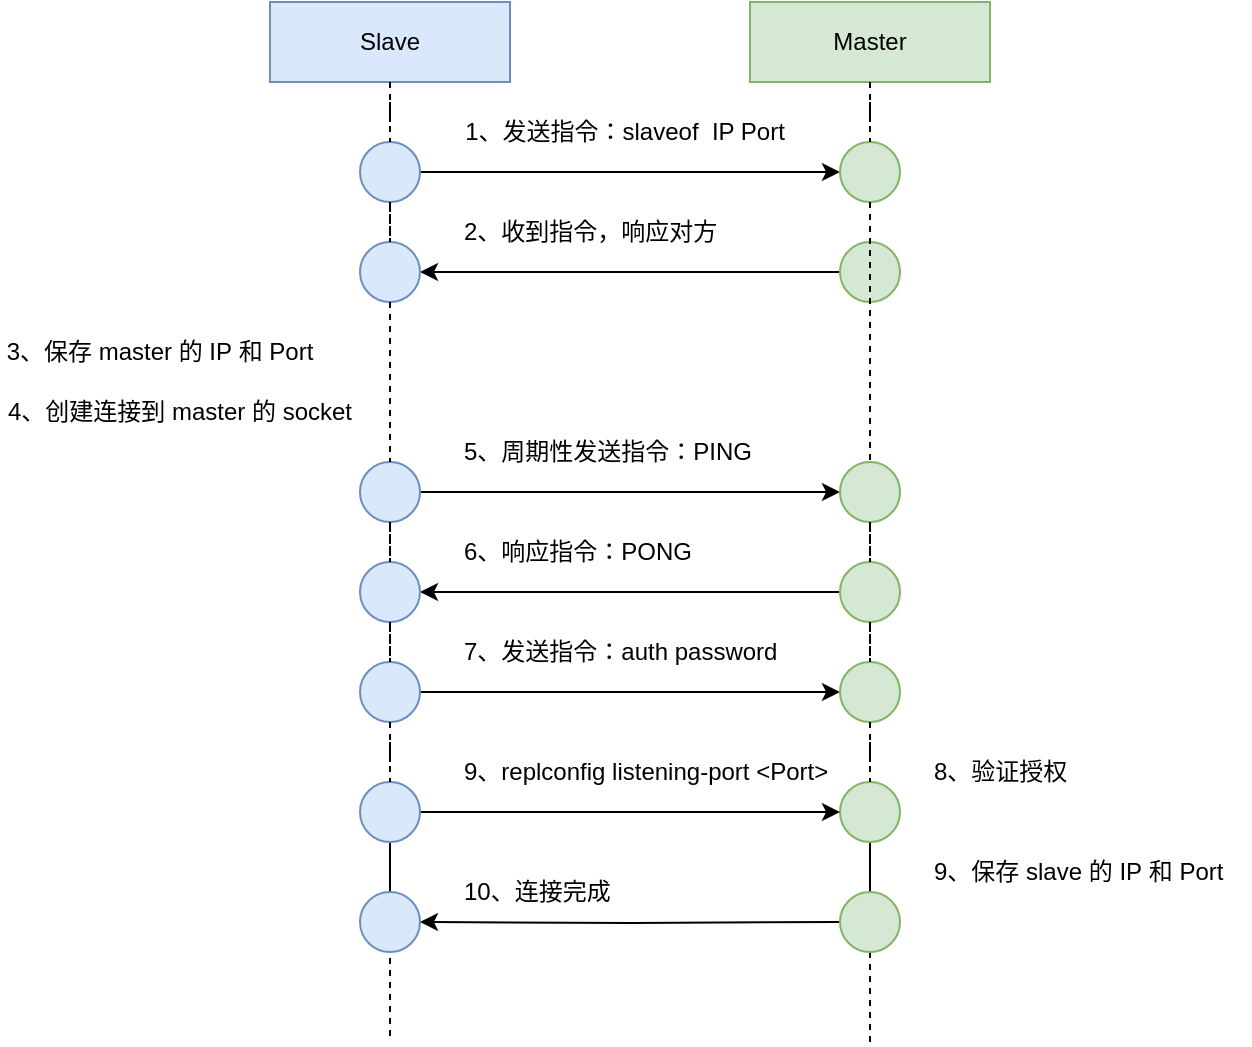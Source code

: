 <mxfile version="15.4.0" type="device"><diagram id="kgpKYQtTHZ0yAKxKKP6v" name="Page-1"><mxGraphModel dx="1086" dy="846" grid="1" gridSize="10" guides="1" tooltips="1" connect="1" arrows="1" fold="1" page="1" pageScale="1" pageWidth="850" pageHeight="1100" math="0" shadow="0"><root><mxCell id="0"/><mxCell id="1" parent="0"/><mxCell id="7xFXw0kGKb1fyQ8G99Ds-3" style="edgeStyle=orthogonalEdgeStyle;rounded=0;orthogonalLoop=1;jettySize=auto;html=1;exitX=0.5;exitY=1;exitDx=0;exitDy=0;endArrow=none;endFill=0;dashed=1;startArrow=none;" edge="1" parent="1"><mxGeometry relative="1" as="geometry"><mxPoint x="220" y="640" as="targetPoint"/><mxPoint x="220" y="580" as="sourcePoint"/></mxGeometry></mxCell><mxCell id="7xFXw0kGKb1fyQ8G99Ds-1" value="Slave" style="rounded=0;whiteSpace=wrap;html=1;fillColor=#dae8fc;strokeColor=#6c8ebf;" vertex="1" parent="1"><mxGeometry x="160" y="120" width="120" height="40" as="geometry"/></mxCell><mxCell id="7xFXw0kGKb1fyQ8G99Ds-4" style="edgeStyle=orthogonalEdgeStyle;rounded=0;orthogonalLoop=1;jettySize=auto;html=1;exitX=0.5;exitY=1;exitDx=0;exitDy=0;dashed=1;endArrow=none;endFill=0;startArrow=none;" edge="1" parent="1" source="7xFXw0kGKb1fyQ8G99Ds-46"><mxGeometry relative="1" as="geometry"><mxPoint x="460" y="640" as="targetPoint"/></mxGeometry></mxCell><mxCell id="7xFXw0kGKb1fyQ8G99Ds-2" value="Master" style="rounded=0;whiteSpace=wrap;html=1;fillColor=#d5e8d4;strokeColor=#82b366;" vertex="1" parent="1"><mxGeometry x="400" y="120" width="120" height="40" as="geometry"/></mxCell><mxCell id="7xFXw0kGKb1fyQ8G99Ds-9" style="edgeStyle=orthogonalEdgeStyle;rounded=0;orthogonalLoop=1;jettySize=auto;html=1;exitX=1;exitY=0.5;exitDx=0;exitDy=0;entryX=0;entryY=0.5;entryDx=0;entryDy=0;endArrow=classic;endFill=1;" edge="1" parent="1" source="7xFXw0kGKb1fyQ8G99Ds-5" target="7xFXw0kGKb1fyQ8G99Ds-7"><mxGeometry relative="1" as="geometry"/></mxCell><mxCell id="7xFXw0kGKb1fyQ8G99Ds-5" value="" style="ellipse;whiteSpace=wrap;html=1;aspect=fixed;fillColor=#dae8fc;strokeColor=#6c8ebf;" vertex="1" parent="1"><mxGeometry x="205" y="190" width="30" height="30" as="geometry"/></mxCell><mxCell id="7xFXw0kGKb1fyQ8G99Ds-6" value="" style="edgeStyle=orthogonalEdgeStyle;rounded=0;orthogonalLoop=1;jettySize=auto;html=1;exitX=0.5;exitY=1;exitDx=0;exitDy=0;endArrow=none;endFill=0;dashed=1;" edge="1" parent="1" source="7xFXw0kGKb1fyQ8G99Ds-1" target="7xFXw0kGKb1fyQ8G99Ds-5"><mxGeometry relative="1" as="geometry"><mxPoint x="220" y="530" as="targetPoint"/><mxPoint x="220" y="160" as="sourcePoint"/></mxGeometry></mxCell><mxCell id="7xFXw0kGKb1fyQ8G99Ds-7" value="" style="ellipse;whiteSpace=wrap;html=1;aspect=fixed;fillColor=#d5e8d4;strokeColor=#82b366;" vertex="1" parent="1"><mxGeometry x="445" y="190" width="30" height="30" as="geometry"/></mxCell><mxCell id="7xFXw0kGKb1fyQ8G99Ds-8" value="" style="edgeStyle=orthogonalEdgeStyle;rounded=0;orthogonalLoop=1;jettySize=auto;html=1;exitX=0.5;exitY=1;exitDx=0;exitDy=0;dashed=1;endArrow=none;endFill=0;" edge="1" parent="1" source="7xFXw0kGKb1fyQ8G99Ds-2" target="7xFXw0kGKb1fyQ8G99Ds-7"><mxGeometry relative="1" as="geometry"><mxPoint x="460" y="530" as="targetPoint"/><mxPoint x="460" y="160" as="sourcePoint"/></mxGeometry></mxCell><mxCell id="7xFXw0kGKb1fyQ8G99Ds-10" value="1、发送指令：slaveof&amp;nbsp; IP Port" style="text;html=1;strokeColor=none;fillColor=none;align=center;verticalAlign=middle;whiteSpace=wrap;rounded=0;" vertex="1" parent="1"><mxGeometry x="250" y="170" width="175" height="30" as="geometry"/></mxCell><mxCell id="7xFXw0kGKb1fyQ8G99Ds-14" style="edgeStyle=orthogonalEdgeStyle;rounded=0;orthogonalLoop=1;jettySize=auto;html=1;exitX=0;exitY=0.5;exitDx=0;exitDy=0;entryX=1;entryY=0.5;entryDx=0;entryDy=0;endArrow=classic;endFill=1;" edge="1" parent="1" source="7xFXw0kGKb1fyQ8G99Ds-11" target="7xFXw0kGKb1fyQ8G99Ds-12"><mxGeometry relative="1" as="geometry"/></mxCell><mxCell id="7xFXw0kGKb1fyQ8G99Ds-12" value="" style="ellipse;whiteSpace=wrap;html=1;aspect=fixed;fillColor=#dae8fc;strokeColor=#6c8ebf;" vertex="1" parent="1"><mxGeometry x="205" y="240" width="30" height="30" as="geometry"/></mxCell><mxCell id="7xFXw0kGKb1fyQ8G99Ds-11" value="" style="ellipse;whiteSpace=wrap;html=1;aspect=fixed;fillColor=#d5e8d4;strokeColor=#82b366;" vertex="1" parent="1"><mxGeometry x="445" y="240" width="30" height="30" as="geometry"/></mxCell><mxCell id="7xFXw0kGKb1fyQ8G99Ds-13" value="" style="edgeStyle=orthogonalEdgeStyle;rounded=0;orthogonalLoop=1;jettySize=auto;html=1;exitX=0.5;exitY=1;exitDx=0;exitDy=0;endArrow=none;endFill=0;dashed=1;startArrow=none;" edge="1" parent="1" source="7xFXw0kGKb1fyQ8G99Ds-5" target="7xFXw0kGKb1fyQ8G99Ds-12"><mxGeometry relative="1" as="geometry"><mxPoint x="220" y="530" as="targetPoint"/><mxPoint x="220" y="220" as="sourcePoint"/></mxGeometry></mxCell><mxCell id="7xFXw0kGKb1fyQ8G99Ds-15" value="2、收到指令，响应对方" style="text;html=1;strokeColor=none;fillColor=none;align=left;verticalAlign=middle;whiteSpace=wrap;rounded=0;" vertex="1" parent="1"><mxGeometry x="255" y="220" width="170" height="30" as="geometry"/></mxCell><mxCell id="7xFXw0kGKb1fyQ8G99Ds-20" style="edgeStyle=orthogonalEdgeStyle;rounded=0;orthogonalLoop=1;jettySize=auto;html=1;exitX=1;exitY=0.5;exitDx=0;exitDy=0;entryX=0;entryY=0.5;entryDx=0;entryDy=0;endArrow=classic;endFill=1;" edge="1" parent="1" source="7xFXw0kGKb1fyQ8G99Ds-16" target="7xFXw0kGKb1fyQ8G99Ds-18"><mxGeometry relative="1" as="geometry"/></mxCell><mxCell id="7xFXw0kGKb1fyQ8G99Ds-16" value="" style="ellipse;whiteSpace=wrap;html=1;aspect=fixed;fillColor=#dae8fc;strokeColor=#6c8ebf;" vertex="1" parent="1"><mxGeometry x="205" y="350" width="30" height="30" as="geometry"/></mxCell><mxCell id="7xFXw0kGKb1fyQ8G99Ds-19" value="" style="edgeStyle=orthogonalEdgeStyle;rounded=0;orthogonalLoop=1;jettySize=auto;html=1;exitX=0.5;exitY=1;exitDx=0;exitDy=0;dashed=1;endArrow=none;endFill=0;startArrow=none;" edge="1" parent="1" source="7xFXw0kGKb1fyQ8G99Ds-7" target="7xFXw0kGKb1fyQ8G99Ds-18"><mxGeometry relative="1" as="geometry"><mxPoint x="460" y="530" as="targetPoint"/><mxPoint x="460" y="220" as="sourcePoint"/></mxGeometry></mxCell><mxCell id="7xFXw0kGKb1fyQ8G99Ds-17" value="" style="edgeStyle=orthogonalEdgeStyle;rounded=0;orthogonalLoop=1;jettySize=auto;html=1;exitX=0.5;exitY=1;exitDx=0;exitDy=0;endArrow=none;endFill=0;dashed=1;startArrow=none;" edge="1" parent="1" source="7xFXw0kGKb1fyQ8G99Ds-12" target="7xFXw0kGKb1fyQ8G99Ds-16"><mxGeometry relative="1" as="geometry"><mxPoint x="220" y="530" as="targetPoint"/><mxPoint x="220" y="270" as="sourcePoint"/></mxGeometry></mxCell><mxCell id="7xFXw0kGKb1fyQ8G99Ds-18" value="" style="ellipse;whiteSpace=wrap;html=1;aspect=fixed;fillColor=#d5e8d4;strokeColor=#82b366;" vertex="1" parent="1"><mxGeometry x="445" y="350" width="30" height="30" as="geometry"/></mxCell><mxCell id="7xFXw0kGKb1fyQ8G99Ds-21" value="5、周期性发送指令：PING" style="text;html=1;strokeColor=none;fillColor=none;align=left;verticalAlign=middle;whiteSpace=wrap;rounded=0;" vertex="1" parent="1"><mxGeometry x="255" y="330" width="170" height="30" as="geometry"/></mxCell><mxCell id="7xFXw0kGKb1fyQ8G99Ds-22" value="3、保存&amp;nbsp;master&amp;nbsp;的 IP&amp;nbsp;和 Port" style="text;html=1;strokeColor=none;fillColor=none;align=center;verticalAlign=middle;whiteSpace=wrap;rounded=0;" vertex="1" parent="1"><mxGeometry x="25" y="280" width="160" height="30" as="geometry"/></mxCell><mxCell id="7xFXw0kGKb1fyQ8G99Ds-23" value="4、创建连接到&amp;nbsp;master&amp;nbsp;的&amp;nbsp;socket" style="text;html=1;strokeColor=none;fillColor=none;align=center;verticalAlign=middle;whiteSpace=wrap;rounded=0;" vertex="1" parent="1"><mxGeometry x="25" y="310" width="180" height="30" as="geometry"/></mxCell><mxCell id="7xFXw0kGKb1fyQ8G99Ds-28" style="edgeStyle=orthogonalEdgeStyle;rounded=0;orthogonalLoop=1;jettySize=auto;html=1;exitX=0;exitY=0.5;exitDx=0;exitDy=0;entryX=1;entryY=0.5;entryDx=0;entryDy=0;endArrow=classic;endFill=1;" edge="1" parent="1" source="7xFXw0kGKb1fyQ8G99Ds-24" target="7xFXw0kGKb1fyQ8G99Ds-26"><mxGeometry relative="1" as="geometry"/></mxCell><mxCell id="7xFXw0kGKb1fyQ8G99Ds-24" value="" style="ellipse;whiteSpace=wrap;html=1;aspect=fixed;fillColor=#d5e8d4;strokeColor=#82b366;" vertex="1" parent="1"><mxGeometry x="445" y="400" width="30" height="30" as="geometry"/></mxCell><mxCell id="7xFXw0kGKb1fyQ8G99Ds-25" value="" style="edgeStyle=orthogonalEdgeStyle;rounded=0;orthogonalLoop=1;jettySize=auto;html=1;exitX=0.5;exitY=1;exitDx=0;exitDy=0;dashed=1;endArrow=none;endFill=0;startArrow=none;" edge="1" parent="1" source="7xFXw0kGKb1fyQ8G99Ds-18" target="7xFXw0kGKb1fyQ8G99Ds-24"><mxGeometry relative="1" as="geometry"><mxPoint x="460" y="530" as="targetPoint"/><mxPoint x="460" y="380" as="sourcePoint"/></mxGeometry></mxCell><mxCell id="7xFXw0kGKb1fyQ8G99Ds-26" value="" style="ellipse;whiteSpace=wrap;html=1;aspect=fixed;fillColor=#dae8fc;strokeColor=#6c8ebf;" vertex="1" parent="1"><mxGeometry x="205" y="400" width="30" height="30" as="geometry"/></mxCell><mxCell id="7xFXw0kGKb1fyQ8G99Ds-27" value="" style="edgeStyle=orthogonalEdgeStyle;rounded=0;orthogonalLoop=1;jettySize=auto;html=1;exitX=0.5;exitY=1;exitDx=0;exitDy=0;endArrow=none;endFill=0;dashed=1;startArrow=none;" edge="1" parent="1" source="7xFXw0kGKb1fyQ8G99Ds-16" target="7xFXw0kGKb1fyQ8G99Ds-26"><mxGeometry relative="1" as="geometry"><mxPoint x="220" y="530" as="targetPoint"/><mxPoint x="220" y="380" as="sourcePoint"/></mxGeometry></mxCell><mxCell id="7xFXw0kGKb1fyQ8G99Ds-29" value="6、响应指令：PONG" style="text;html=1;strokeColor=none;fillColor=none;align=left;verticalAlign=middle;whiteSpace=wrap;rounded=0;" vertex="1" parent="1"><mxGeometry x="255" y="380" width="170" height="30" as="geometry"/></mxCell><mxCell id="7xFXw0kGKb1fyQ8G99Ds-36" style="edgeStyle=orthogonalEdgeStyle;rounded=0;orthogonalLoop=1;jettySize=auto;html=1;exitX=1;exitY=0.5;exitDx=0;exitDy=0;entryX=0;entryY=0.5;entryDx=0;entryDy=0;endArrow=classic;endFill=1;" edge="1" parent="1" source="7xFXw0kGKb1fyQ8G99Ds-30" target="7xFXw0kGKb1fyQ8G99Ds-32"><mxGeometry relative="1" as="geometry"/></mxCell><mxCell id="7xFXw0kGKb1fyQ8G99Ds-30" value="" style="ellipse;whiteSpace=wrap;html=1;aspect=fixed;fillColor=#dae8fc;strokeColor=#6c8ebf;" vertex="1" parent="1"><mxGeometry x="205" y="450" width="30" height="30" as="geometry"/></mxCell><mxCell id="7xFXw0kGKb1fyQ8G99Ds-31" value="" style="edgeStyle=orthogonalEdgeStyle;rounded=0;orthogonalLoop=1;jettySize=auto;html=1;exitX=0.5;exitY=1;exitDx=0;exitDy=0;endArrow=none;endFill=0;dashed=1;startArrow=none;" edge="1" parent="1" source="7xFXw0kGKb1fyQ8G99Ds-26" target="7xFXw0kGKb1fyQ8G99Ds-30"><mxGeometry relative="1" as="geometry"><mxPoint x="220" y="530" as="targetPoint"/><mxPoint x="220" y="430" as="sourcePoint"/></mxGeometry></mxCell><mxCell id="7xFXw0kGKb1fyQ8G99Ds-32" value="" style="ellipse;whiteSpace=wrap;html=1;aspect=fixed;fillColor=#d5e8d4;strokeColor=#82b366;" vertex="1" parent="1"><mxGeometry x="445" y="450" width="30" height="30" as="geometry"/></mxCell><mxCell id="7xFXw0kGKb1fyQ8G99Ds-33" value="" style="edgeStyle=orthogonalEdgeStyle;rounded=0;orthogonalLoop=1;jettySize=auto;html=1;exitX=0.5;exitY=1;exitDx=0;exitDy=0;dashed=1;endArrow=none;endFill=0;startArrow=none;" edge="1" parent="1" source="7xFXw0kGKb1fyQ8G99Ds-24" target="7xFXw0kGKb1fyQ8G99Ds-32"><mxGeometry relative="1" as="geometry"><mxPoint x="460" y="530" as="targetPoint"/><mxPoint x="460" y="430" as="sourcePoint"/></mxGeometry></mxCell><mxCell id="7xFXw0kGKb1fyQ8G99Ds-34" value="7、发送指令：auth&amp;nbsp;password" style="text;html=1;strokeColor=none;fillColor=none;align=left;verticalAlign=middle;whiteSpace=wrap;rounded=0;" vertex="1" parent="1"><mxGeometry x="255" y="430" width="170" height="30" as="geometry"/></mxCell><mxCell id="7xFXw0kGKb1fyQ8G99Ds-53" style="edgeStyle=orthogonalEdgeStyle;rounded=0;orthogonalLoop=1;jettySize=auto;html=1;exitX=0.5;exitY=1;exitDx=0;exitDy=0;entryX=0.5;entryY=0;entryDx=0;entryDy=0;endArrow=none;endFill=0;" edge="1" parent="1" source="7xFXw0kGKb1fyQ8G99Ds-38" target="7xFXw0kGKb1fyQ8G99Ds-46"><mxGeometry relative="1" as="geometry"/></mxCell><mxCell id="7xFXw0kGKb1fyQ8G99Ds-38" value="" style="ellipse;whiteSpace=wrap;html=1;aspect=fixed;fillColor=#d5e8d4;strokeColor=#82b366;" vertex="1" parent="1"><mxGeometry x="445" y="510" width="30" height="30" as="geometry"/></mxCell><mxCell id="7xFXw0kGKb1fyQ8G99Ds-39" value="" style="edgeStyle=orthogonalEdgeStyle;rounded=0;orthogonalLoop=1;jettySize=auto;html=1;exitX=0.5;exitY=1;exitDx=0;exitDy=0;dashed=1;endArrow=none;endFill=0;startArrow=none;" edge="1" parent="1" source="7xFXw0kGKb1fyQ8G99Ds-32" target="7xFXw0kGKb1fyQ8G99Ds-38"><mxGeometry relative="1" as="geometry"><mxPoint x="460" y="580" as="targetPoint"/><mxPoint x="460" y="480" as="sourcePoint"/></mxGeometry></mxCell><mxCell id="7xFXw0kGKb1fyQ8G99Ds-51" style="edgeStyle=orthogonalEdgeStyle;rounded=0;orthogonalLoop=1;jettySize=auto;html=1;exitX=1;exitY=0.5;exitDx=0;exitDy=0;entryX=0;entryY=0.5;entryDx=0;entryDy=0;endArrow=classic;endFill=1;" edge="1" parent="1" source="7xFXw0kGKb1fyQ8G99Ds-40" target="7xFXw0kGKb1fyQ8G99Ds-38"><mxGeometry relative="1" as="geometry"/></mxCell><mxCell id="7xFXw0kGKb1fyQ8G99Ds-52" style="edgeStyle=orthogonalEdgeStyle;rounded=0;orthogonalLoop=1;jettySize=auto;html=1;exitX=0.5;exitY=1;exitDx=0;exitDy=0;entryX=0.5;entryY=0;entryDx=0;entryDy=0;endArrow=none;endFill=0;" edge="1" parent="1" source="7xFXw0kGKb1fyQ8G99Ds-40"><mxGeometry relative="1" as="geometry"><mxPoint x="220" y="550" as="targetPoint"/><Array as="points"><mxPoint x="220" y="570"/><mxPoint x="220" y="570"/></Array></mxGeometry></mxCell><mxCell id="7xFXw0kGKb1fyQ8G99Ds-40" value="" style="ellipse;whiteSpace=wrap;html=1;aspect=fixed;fillColor=#dae8fc;strokeColor=#6c8ebf;" vertex="1" parent="1"><mxGeometry x="205" y="510" width="30" height="30" as="geometry"/></mxCell><mxCell id="7xFXw0kGKb1fyQ8G99Ds-41" value="" style="edgeStyle=orthogonalEdgeStyle;rounded=0;orthogonalLoop=1;jettySize=auto;html=1;exitX=0.5;exitY=1;exitDx=0;exitDy=0;endArrow=none;endFill=0;dashed=1;startArrow=none;" edge="1" parent="1" source="7xFXw0kGKb1fyQ8G99Ds-30" target="7xFXw0kGKb1fyQ8G99Ds-40"><mxGeometry relative="1" as="geometry"><mxPoint x="220" y="580" as="targetPoint"/><mxPoint x="220" y="480" as="sourcePoint"/></mxGeometry></mxCell><mxCell id="7xFXw0kGKb1fyQ8G99Ds-48" style="edgeStyle=orthogonalEdgeStyle;rounded=0;orthogonalLoop=1;jettySize=auto;html=1;exitX=1;exitY=0.5;exitDx=0;exitDy=0;entryX=0;entryY=0.5;entryDx=0;entryDy=0;endArrow=none;endFill=0;startArrow=classic;startFill=1;" edge="1" parent="1" target="7xFXw0kGKb1fyQ8G99Ds-46"><mxGeometry relative="1" as="geometry"><mxPoint x="235" y="580" as="sourcePoint"/></mxGeometry></mxCell><mxCell id="7xFXw0kGKb1fyQ8G99Ds-46" value="" style="ellipse;whiteSpace=wrap;html=1;aspect=fixed;fillColor=#d5e8d4;strokeColor=#82b366;" vertex="1" parent="1"><mxGeometry x="445" y="565" width="30" height="30" as="geometry"/></mxCell><mxCell id="7xFXw0kGKb1fyQ8G99Ds-49" value="9、replconfig listening-port &amp;lt;Port&amp;gt;" style="text;html=1;strokeColor=none;fillColor=none;align=left;verticalAlign=middle;whiteSpace=wrap;rounded=0;" vertex="1" parent="1"><mxGeometry x="255" y="490" width="205" height="30" as="geometry"/></mxCell><mxCell id="7xFXw0kGKb1fyQ8G99Ds-50" value="8、验证授权" style="text;html=1;strokeColor=none;fillColor=none;align=left;verticalAlign=middle;whiteSpace=wrap;rounded=0;" vertex="1" parent="1"><mxGeometry x="490" y="490" width="160" height="30" as="geometry"/></mxCell><mxCell id="7xFXw0kGKb1fyQ8G99Ds-54" value="9、保存&amp;nbsp;slave&amp;nbsp;的 IP&amp;nbsp;和 Port" style="text;html=1;strokeColor=none;fillColor=none;align=left;verticalAlign=middle;whiteSpace=wrap;rounded=0;" vertex="1" parent="1"><mxGeometry x="490" y="540" width="160" height="30" as="geometry"/></mxCell><mxCell id="7xFXw0kGKb1fyQ8G99Ds-55" value="" style="ellipse;whiteSpace=wrap;html=1;aspect=fixed;fillColor=#dae8fc;strokeColor=#6c8ebf;" vertex="1" parent="1"><mxGeometry x="205" y="565" width="30" height="30" as="geometry"/></mxCell><mxCell id="7xFXw0kGKb1fyQ8G99Ds-56" value="10、连接完成" style="text;html=1;strokeColor=none;fillColor=none;align=left;verticalAlign=middle;whiteSpace=wrap;rounded=0;" vertex="1" parent="1"><mxGeometry x="255" y="550" width="205" height="30" as="geometry"/></mxCell></root></mxGraphModel></diagram></mxfile>